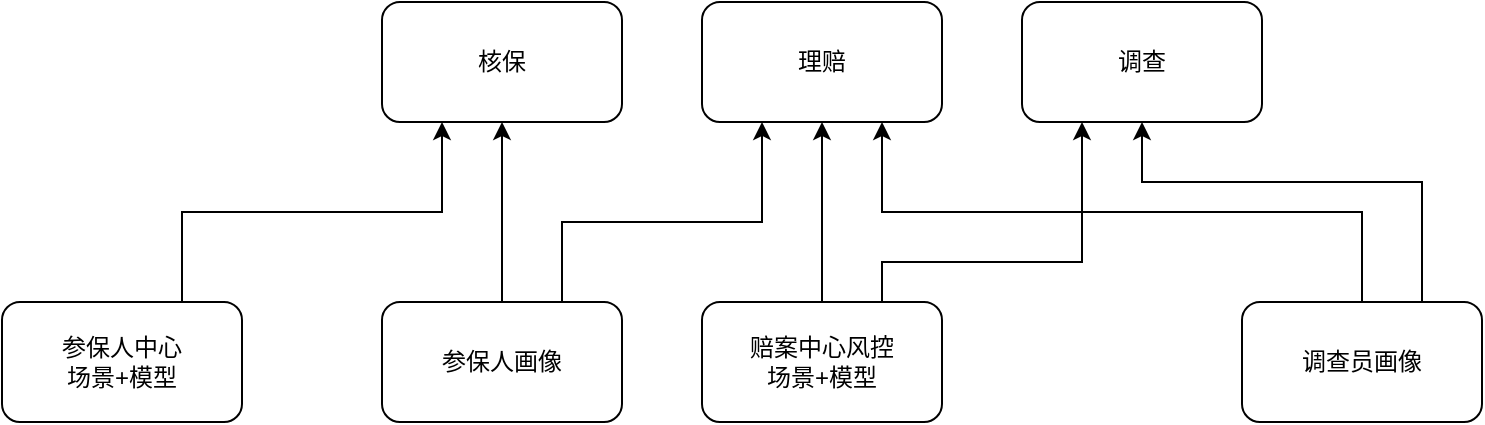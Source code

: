 <mxfile version="20.5.3" type="github">
  <diagram id="rSGu4o6Rqyp290gI-cES" name="第 1 页">
    <mxGraphModel dx="2297" dy="1104" grid="1" gridSize="10" guides="1" tooltips="1" connect="1" arrows="1" fold="1" page="1" pageScale="1" pageWidth="850" pageHeight="1100" math="0" shadow="0">
      <root>
        <mxCell id="0" />
        <mxCell id="1" parent="0" />
        <mxCell id="Mn21rde6M0jEx78j5Lbr-1" value="核保" style="rounded=1;whiteSpace=wrap;html=1;" vertex="1" parent="1">
          <mxGeometry x="40" y="290" width="120" height="60" as="geometry" />
        </mxCell>
        <mxCell id="Mn21rde6M0jEx78j5Lbr-2" value="理赔" style="rounded=1;whiteSpace=wrap;html=1;" vertex="1" parent="1">
          <mxGeometry x="200" y="290" width="120" height="60" as="geometry" />
        </mxCell>
        <mxCell id="Mn21rde6M0jEx78j5Lbr-3" value="调查" style="rounded=1;whiteSpace=wrap;html=1;" vertex="1" parent="1">
          <mxGeometry x="360" y="290" width="120" height="60" as="geometry" />
        </mxCell>
        <mxCell id="Mn21rde6M0jEx78j5Lbr-4" value="调查员画像" style="rounded=1;whiteSpace=wrap;html=1;" vertex="1" parent="1">
          <mxGeometry x="470" y="440" width="120" height="60" as="geometry" />
        </mxCell>
        <mxCell id="Mn21rde6M0jEx78j5Lbr-5" value="" style="edgeStyle=elbowEdgeStyle;elbow=vertical;endArrow=classic;html=1;rounded=0;entryX=0.75;entryY=1;entryDx=0;entryDy=0;exitX=0.5;exitY=0;exitDx=0;exitDy=0;" edge="1" parent="1" source="Mn21rde6M0jEx78j5Lbr-4" target="Mn21rde6M0jEx78j5Lbr-2">
          <mxGeometry width="50" height="50" relative="1" as="geometry">
            <mxPoint x="400" y="590" as="sourcePoint" />
            <mxPoint x="450" y="540" as="targetPoint" />
          </mxGeometry>
        </mxCell>
        <mxCell id="Mn21rde6M0jEx78j5Lbr-6" value="" style="edgeStyle=elbowEdgeStyle;elbow=vertical;endArrow=classic;html=1;rounded=0;entryX=0.5;entryY=1;entryDx=0;entryDy=0;exitX=0.75;exitY=0;exitDx=0;exitDy=0;" edge="1" parent="1" source="Mn21rde6M0jEx78j5Lbr-4" target="Mn21rde6M0jEx78j5Lbr-3">
          <mxGeometry width="50" height="50" relative="1" as="geometry">
            <mxPoint x="430" y="430" as="sourcePoint" />
            <mxPoint x="270" y="360" as="targetPoint" />
            <Array as="points">
              <mxPoint x="500" y="380" />
            </Array>
          </mxGeometry>
        </mxCell>
        <mxCell id="Mn21rde6M0jEx78j5Lbr-7" value="赔案中心风控&lt;br&gt;场景+模型" style="rounded=1;whiteSpace=wrap;html=1;" vertex="1" parent="1">
          <mxGeometry x="200" y="440" width="120" height="60" as="geometry" />
        </mxCell>
        <mxCell id="Mn21rde6M0jEx78j5Lbr-8" value="" style="edgeStyle=elbowEdgeStyle;elbow=vertical;endArrow=classic;html=1;rounded=0;entryX=0.25;entryY=1;entryDx=0;entryDy=0;exitX=0.75;exitY=0;exitDx=0;exitDy=0;" edge="1" parent="1" source="Mn21rde6M0jEx78j5Lbr-7" target="Mn21rde6M0jEx78j5Lbr-3">
          <mxGeometry width="50" height="50" relative="1" as="geometry">
            <mxPoint x="400" y="580" as="sourcePoint" />
            <mxPoint x="450" y="530" as="targetPoint" />
            <Array as="points">
              <mxPoint x="320" y="420" />
            </Array>
          </mxGeometry>
        </mxCell>
        <mxCell id="Mn21rde6M0jEx78j5Lbr-9" value="" style="edgeStyle=elbowEdgeStyle;elbow=vertical;endArrow=classic;html=1;rounded=0;entryX=0.5;entryY=1;entryDx=0;entryDy=0;exitX=0.5;exitY=0;exitDx=0;exitDy=0;" edge="1" parent="1" source="Mn21rde6M0jEx78j5Lbr-7" target="Mn21rde6M0jEx78j5Lbr-2">
          <mxGeometry width="50" height="50" relative="1" as="geometry">
            <mxPoint x="270" y="450" as="sourcePoint" />
            <mxPoint x="400" y="360" as="targetPoint" />
            <Array as="points">
              <mxPoint x="220" y="390" />
            </Array>
          </mxGeometry>
        </mxCell>
        <mxCell id="Mn21rde6M0jEx78j5Lbr-10" value="参保人画像" style="rounded=1;whiteSpace=wrap;html=1;" vertex="1" parent="1">
          <mxGeometry x="40" y="440" width="120" height="60" as="geometry" />
        </mxCell>
        <mxCell id="Mn21rde6M0jEx78j5Lbr-11" value="" style="edgeStyle=elbowEdgeStyle;elbow=vertical;endArrow=classic;html=1;rounded=0;entryX=0.5;entryY=1;entryDx=0;entryDy=0;exitX=0.5;exitY=0;exitDx=0;exitDy=0;" edge="1" parent="1" source="Mn21rde6M0jEx78j5Lbr-10" target="Mn21rde6M0jEx78j5Lbr-1">
          <mxGeometry width="50" height="50" relative="1" as="geometry">
            <mxPoint x="240" y="450" as="sourcePoint" />
            <mxPoint x="240" y="360" as="targetPoint" />
            <Array as="points">
              <mxPoint x="90" y="390" />
            </Array>
          </mxGeometry>
        </mxCell>
        <mxCell id="Mn21rde6M0jEx78j5Lbr-12" value="" style="edgeStyle=elbowEdgeStyle;elbow=vertical;endArrow=classic;html=1;rounded=0;entryX=0.25;entryY=1;entryDx=0;entryDy=0;exitX=0.75;exitY=0;exitDx=0;exitDy=0;" edge="1" parent="1" source="Mn21rde6M0jEx78j5Lbr-10" target="Mn21rde6M0jEx78j5Lbr-2">
          <mxGeometry width="50" height="50" relative="1" as="geometry">
            <mxPoint x="240" y="450" as="sourcePoint" />
            <mxPoint x="240" y="360" as="targetPoint" />
            <Array as="points">
              <mxPoint x="230" y="400" />
            </Array>
          </mxGeometry>
        </mxCell>
        <mxCell id="Mn21rde6M0jEx78j5Lbr-13" value="参保人中心&lt;br&gt;场景+模型" style="rounded=1;whiteSpace=wrap;html=1;" vertex="1" parent="1">
          <mxGeometry x="-150" y="440" width="120" height="60" as="geometry" />
        </mxCell>
        <mxCell id="Mn21rde6M0jEx78j5Lbr-14" value="" style="edgeStyle=elbowEdgeStyle;elbow=vertical;endArrow=classic;html=1;rounded=0;exitX=0.75;exitY=0;exitDx=0;exitDy=0;entryX=0.25;entryY=1;entryDx=0;entryDy=0;" edge="1" parent="1" source="Mn21rde6M0jEx78j5Lbr-13" target="Mn21rde6M0jEx78j5Lbr-1">
          <mxGeometry width="50" height="50" relative="1" as="geometry">
            <mxPoint x="400" y="590" as="sourcePoint" />
            <mxPoint x="450" y="540" as="targetPoint" />
          </mxGeometry>
        </mxCell>
      </root>
    </mxGraphModel>
  </diagram>
</mxfile>
